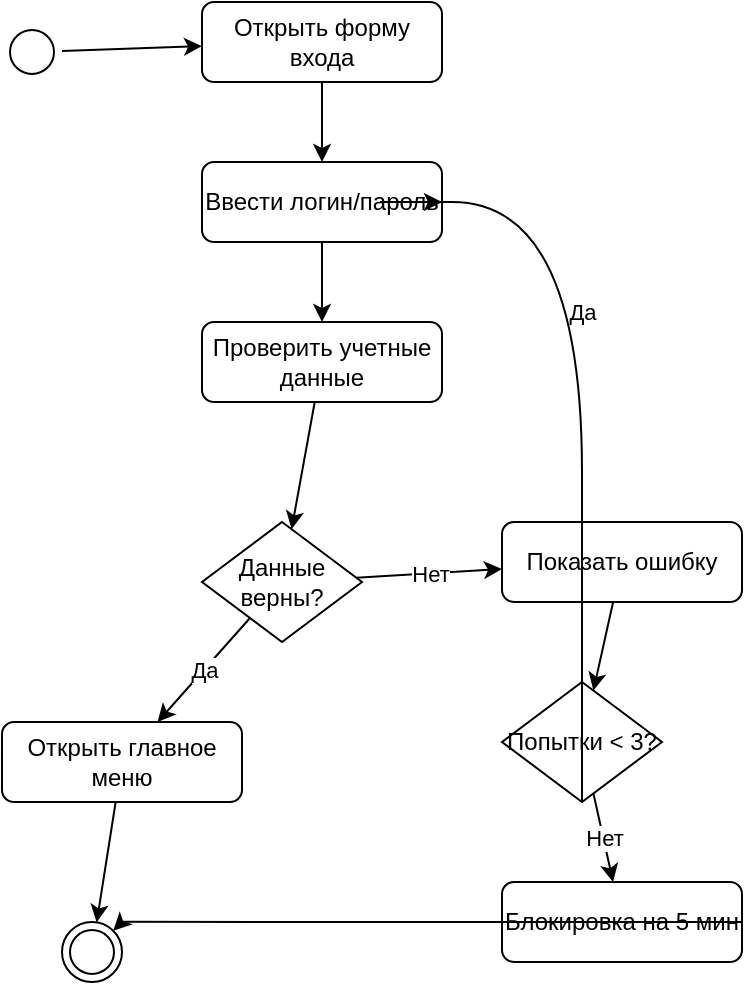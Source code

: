 <mxfile version="27.0.6">
  <diagram name="Page-1" id="J3KCKedbq1iABVvFpygW">
    <mxGraphModel dx="673" dy="1018" grid="1" gridSize="10" guides="1" tooltips="1" connect="1" arrows="1" fold="1" page="1" pageScale="1" pageWidth="850" pageHeight="1100">
      <root>
        <mxCell id="0" />
        <mxCell id="1" parent="0" />
        
        <mxCell id="start" value="" style="ellipse;whiteSpace=wrap;html=1;shape=startState;" vertex="1" parent="1">
          <mxGeometry x="100" y="200" width="30" height="30" as="geometry" />
        </mxCell>

        <mxCell id="login" value="Открыть форму входа" style="rounded=1;whiteSpace=wrap;html=1;" vertex="1" parent="1">
          <mxGeometry x="200" y="190" width="120" height="40" as="geometry" />
        </mxCell>
        
        <mxCell id="enter" value="Ввести логин/пароль" style="rounded=1;whiteSpace=wrap;html=1;" vertex="1" parent="1">
          <mxGeometry x="200" y="270" width="120" height="40" as="geometry" />
        </mxCell>
        
        <mxCell id="check" value="Проверить учетные данные" style="rounded=1;whiteSpace=wrap;html=1;" vertex="1" parent="1">
          <mxGeometry x="200" y="350" width="120" height="40" as="geometry" />
        </mxCell>
        
        <mxCell id="decision" value="Данные верны?" style="rhombus;whiteSpace=wrap;html=1;" vertex="1" parent="1">
          <mxGeometry x="200" y="450" width="80" height="60" as="geometry" />
        </mxCell>
        
        <mxCell id="menu" value="Открыть главное меню" style="rounded=1;whiteSpace=wrap;html=1;" vertex="1" parent="1">
          <mxGeometry x="100" y="550" width="120" height="40" as="geometry" />
        </mxCell>
        
        <mxCell id="error" value="Показать ошибку" style="rounded=1;whiteSpace=wrap;html=1;" vertex="1" parent="1">
          <mxGeometry x="350" y="450" width="120" height="40" as="geometry" />
        </mxCell>
        
        <mxCell id="attempt" value="Попытки &lt; 3?" style="rhombus;whiteSpace=wrap;html=1;" vertex="1" parent="1">
          <mxGeometry x="350" y="530" width="80" height="60" as="geometry" />
        </mxCell>
        
        <mxCell id="block" value="Блокировка на 5 мин" style="rounded=1;whiteSpace=wrap;html=1;" vertex="1" parent="1">
          <mxGeometry x="350" y="630" width="120" height="40" as="geometry" />
        </mxCell>

        <mxCell id="end" value="" style="ellipse;whiteSpace=wrap;html=1;shape=endState;" vertex="1" parent="1">
          <mxGeometry x="130" y="650" width="30" height="30" as="geometry" />
        </mxCell>

        <mxCell id="e1" value="" style="edgeStyle=none;curved=1;rounded=0;html=1;" edge="1" parent="1" source="start" target="login">
          <mxGeometry relative="1" as="geometry" />
        </mxCell>
        
        <mxCell id="e2" value="" style="edgeStyle=none;curved=1;rounded=0;html=1;" edge="1" parent="1" source="login" target="enter">
          <mxGeometry relative="1" as="geometry" />
        </mxCell>
        
        <mxCell id="e3" value="" style="edgeStyle=none;curved=1;rounded=0;html=1;" edge="1" parent="1" source="enter" target="check">
          <mxGeometry relative="1" as="geometry" />
        </mxCell>
        
        <mxCell id="e4" value="" style="edgeStyle=none;curved=1;rounded=0;html=1;" edge="1" parent="1" source="check" target="decision">
          <mxGeometry relative="1" as="geometry" />
        </mxCell>
        
        <mxCell id="e5" value="Да" style="edgeStyle=none;curved=1;rounded=0;html=1;" edge="1" parent="1" source="decision" target="menu">
          <mxGeometry relative="1" as="geometry" />
        </mxCell>
        
        <mxCell id="e6" value="Нет" style="edgeStyle=none;curved=1;rounded=0;html=1;" edge="1" parent="1" source="decision" target="error">
          <mxGeometry relative="1" as="geometry" />
        </mxCell>
        
        <mxCell id="e7" value="" style="edgeStyle=none;curved=1;rounded=0;html=1;" edge="1" parent="1" source="menu" target="end">
          <mxGeometry relative="1" as="geometry" />
        </mxCell>
        
        <mxCell id="e8" value="" style="edgeStyle=none;curved=1;rounded=0;html=1;" edge="1" parent="1" source="error" target="attempt">
          <mxGeometry relative="1" as="geometry" />
        </mxCell>
        
        <mxCell id="e9" value="Да" style="edgeStyle=none;curved=1;rounded=0;html=1;" edge="1" parent="1" source="attempt" target="enter">
          <mxGeometry relative="1" as="geometry">
            <Array as="points">
              <mxPoint x="390" y="560" />
              <mxPoint x="390" y="290" />
              <mxPoint x="260" y="290" />
            </Array>
          </mxGeometry>
        </mxCell>
        
        <mxCell id="e10" value="Нет" style="edgeStyle=none;curved=1;rounded=0;html=1;" edge="1" parent="1" source="attempt" target="block">
          <mxGeometry relative="1" as="geometry" />
        </mxCell>
        
        <mxCell id="e11" value="" style="edgeStyle=none;curved=1;rounded=0;html=1;" edge="1" parent="1" source="block" target="end">
          <mxGeometry relative="1" as="geometry">
            <Array as="points">
              <mxPoint x="410" y="650" />
              <mxPoint x="160" y="650" />
            </Array>
          </mxGeometry>
        </mxCell>
      </root>
    </mxGraphModel>
  </diagram>
</mxfile>
